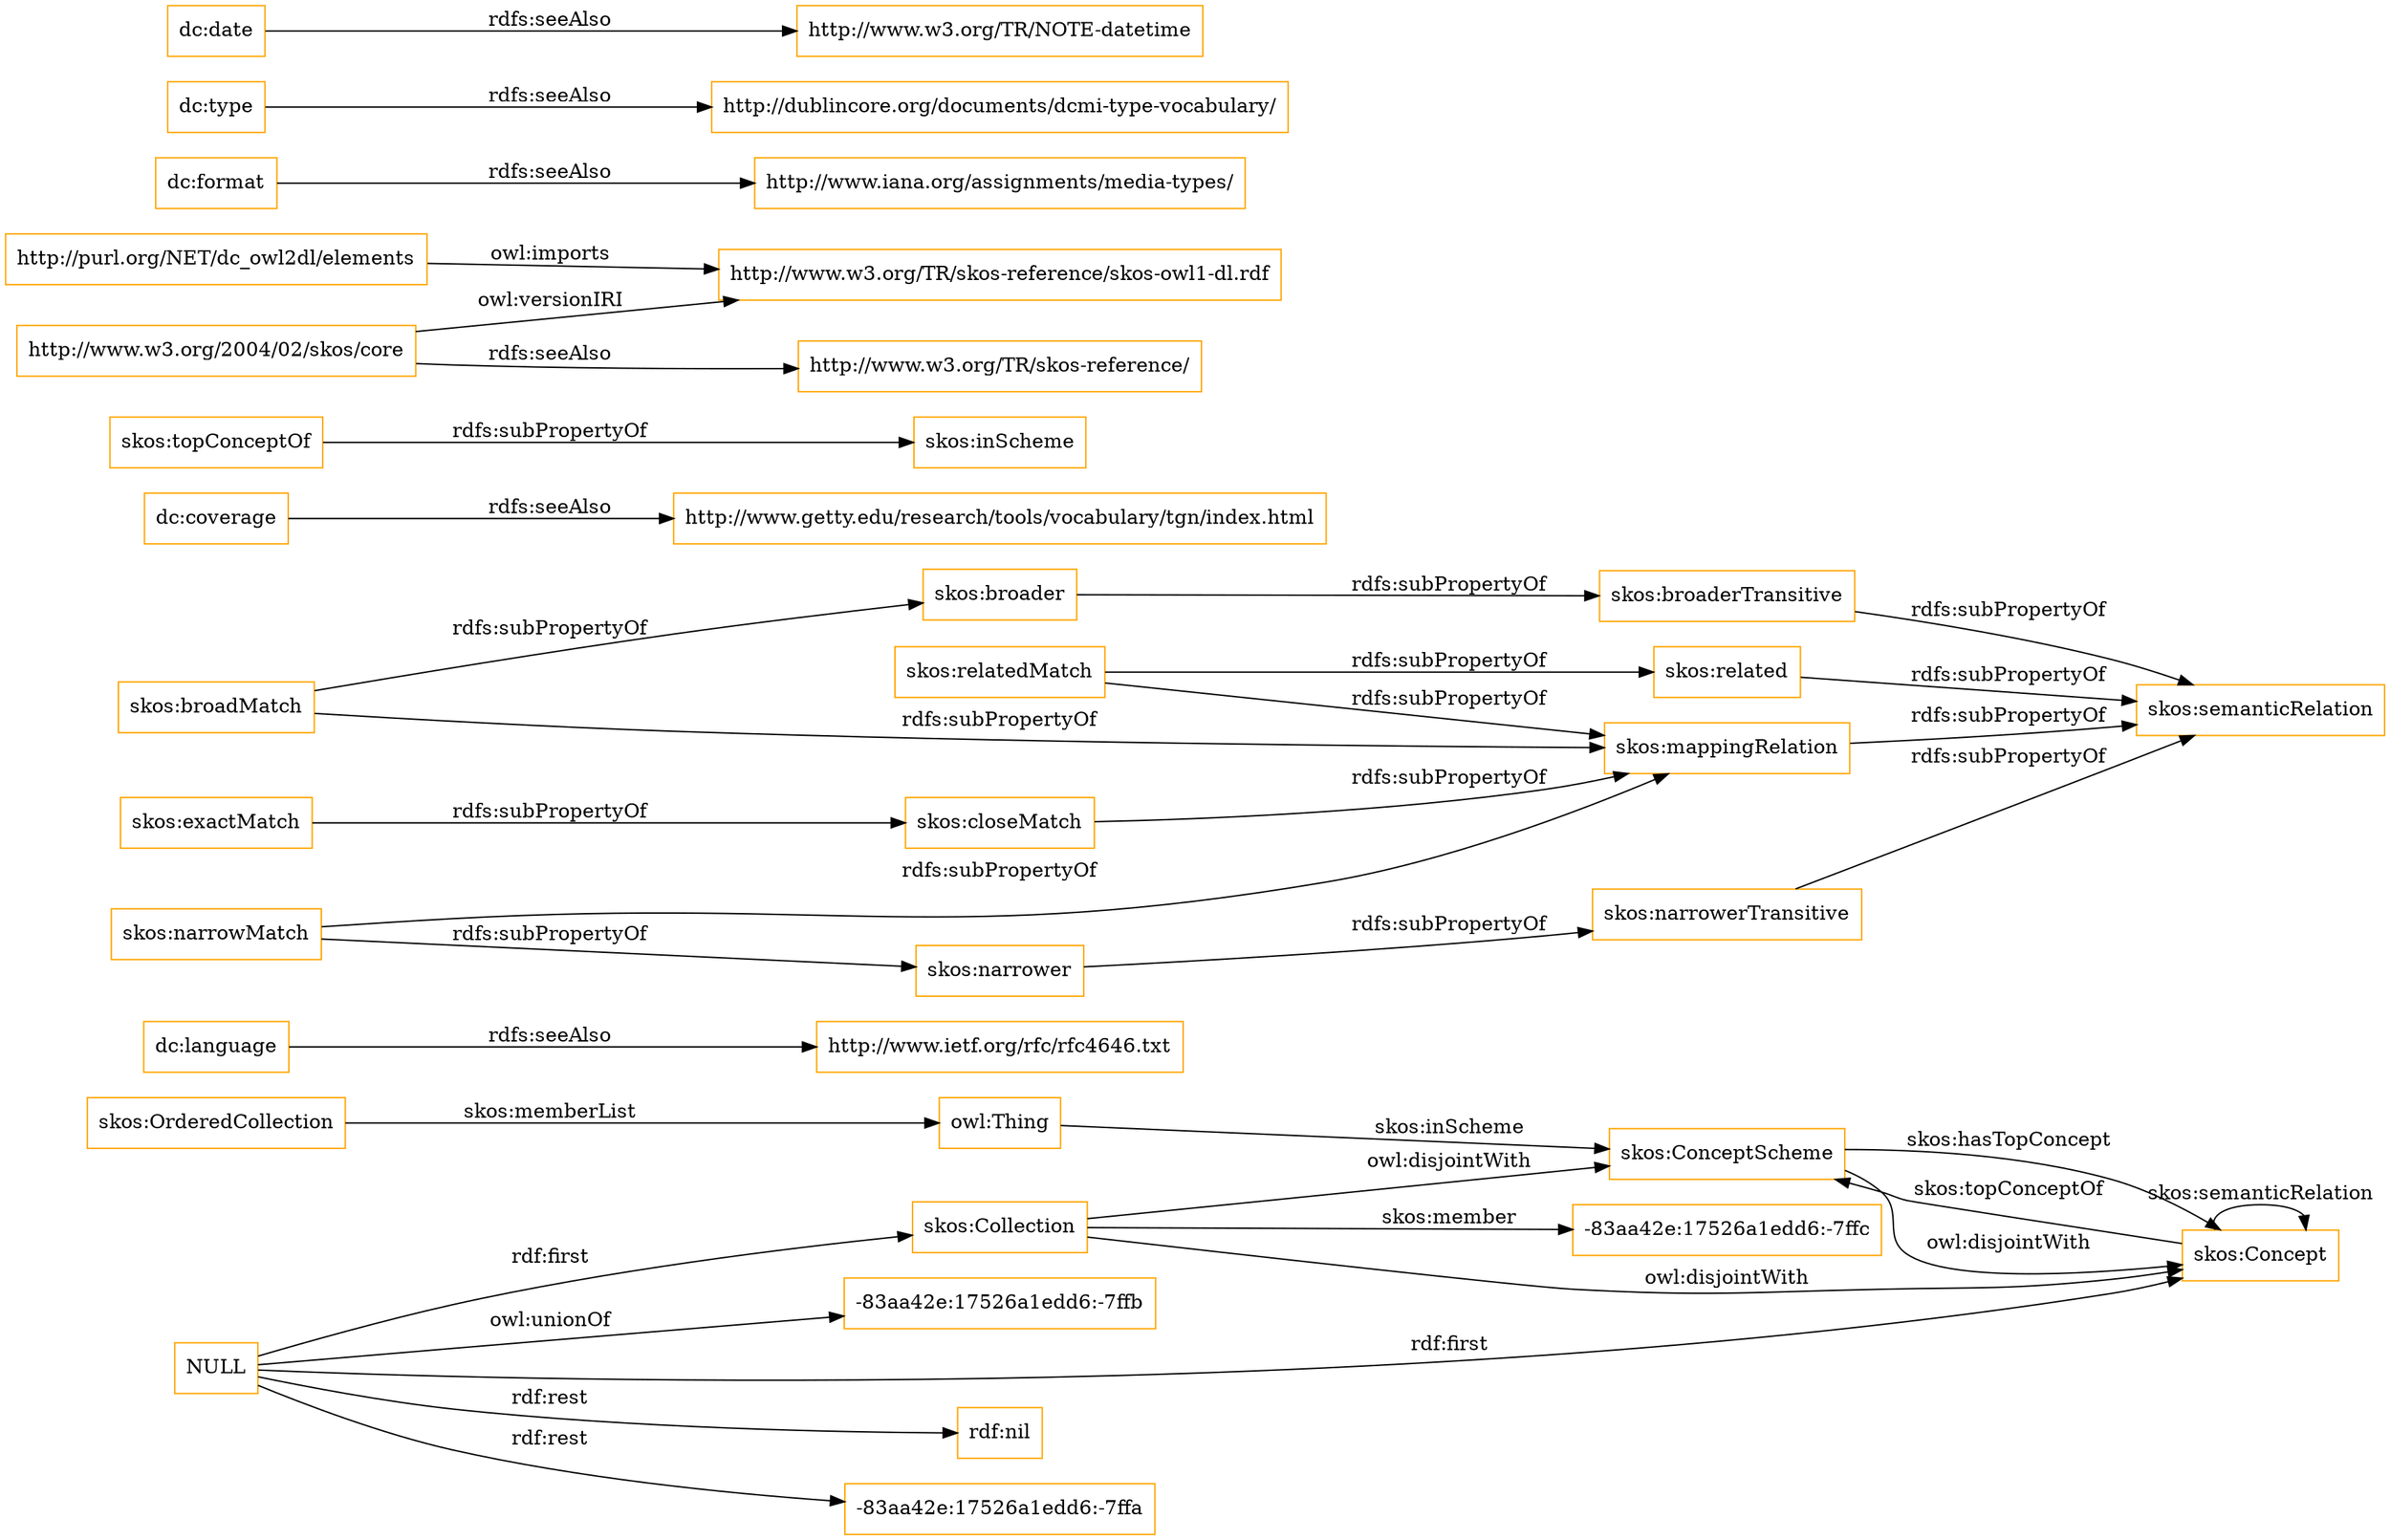 digraph ar2dtool_diagram { 
rankdir=LR;
size="1501"
node [shape = rectangle, color="orange"]; "-83aa42e:17526a1edd6:-7ffc" "skos:OrderedCollection" "skos:Collection" "skos:ConceptScheme" "skos:Concept" ; /*classes style*/
	"dc:language" -> "http://www.ietf.org/rfc/rfc4646.txt" [ label = "rdfs:seeAlso" ];
	"NULL" -> "rdf:nil" [ label = "rdf:rest" ];
	"NULL" -> "skos:Collection" [ label = "rdf:first" ];
	"NULL" -> "-83aa42e:17526a1edd6:-7ffa" [ label = "rdf:rest" ];
	"NULL" -> "skos:Concept" [ label = "rdf:first" ];
	"NULL" -> "-83aa42e:17526a1edd6:-7ffb" [ label = "owl:unionOf" ];
	"skos:closeMatch" -> "skos:mappingRelation" [ label = "rdfs:subPropertyOf" ];
	"dc:coverage" -> "http://www.getty.edu/research/tools/vocabulary/tgn/index.html" [ label = "rdfs:seeAlso" ];
	"skos:relatedMatch" -> "skos:related" [ label = "rdfs:subPropertyOf" ];
	"skos:relatedMatch" -> "skos:mappingRelation" [ label = "rdfs:subPropertyOf" ];
	"skos:ConceptScheme" -> "skos:Concept" [ label = "owl:disjointWith" ];
	"skos:related" -> "skos:semanticRelation" [ label = "rdfs:subPropertyOf" ];
	"skos:topConceptOf" -> "skos:inScheme" [ label = "rdfs:subPropertyOf" ];
	"skos:broadMatch" -> "skos:broader" [ label = "rdfs:subPropertyOf" ];
	"skos:broadMatch" -> "skos:mappingRelation" [ label = "rdfs:subPropertyOf" ];
	"http://purl.org/NET/dc_owl2dl/elements" -> "http://www.w3.org/TR/skos-reference/skos-owl1-dl.rdf" [ label = "owl:imports" ];
	"skos:exactMatch" -> "skos:closeMatch" [ label = "rdfs:subPropertyOf" ];
	"dc:format" -> "http://www.iana.org/assignments/media-types/" [ label = "rdfs:seeAlso" ];
	"skos:broaderTransitive" -> "skos:semanticRelation" [ label = "rdfs:subPropertyOf" ];
	"dc:type" -> "http://dublincore.org/documents/dcmi-type-vocabulary/" [ label = "rdfs:seeAlso" ];
	"skos:broader" -> "skos:broaderTransitive" [ label = "rdfs:subPropertyOf" ];
	"skos:mappingRelation" -> "skos:semanticRelation" [ label = "rdfs:subPropertyOf" ];
	"http://www.w3.org/2004/02/skos/core" -> "http://www.w3.org/TR/skos-reference/skos-owl1-dl.rdf" [ label = "owl:versionIRI" ];
	"http://www.w3.org/2004/02/skos/core" -> "http://www.w3.org/TR/skos-reference/" [ label = "rdfs:seeAlso" ];
	"skos:Collection" -> "skos:ConceptScheme" [ label = "owl:disjointWith" ];
	"skos:Collection" -> "skos:Concept" [ label = "owl:disjointWith" ];
	"skos:narrowMatch" -> "skos:narrower" [ label = "rdfs:subPropertyOf" ];
	"skos:narrowMatch" -> "skos:mappingRelation" [ label = "rdfs:subPropertyOf" ];
	"skos:narrower" -> "skos:narrowerTransitive" [ label = "rdfs:subPropertyOf" ];
	"dc:date" -> "http://www.w3.org/TR/NOTE-datetime" [ label = "rdfs:seeAlso" ];
	"skos:narrowerTransitive" -> "skos:semanticRelation" [ label = "rdfs:subPropertyOf" ];
	"skos:OrderedCollection" -> "owl:Thing" [ label = "skos:memberList" ];
	"skos:Concept" -> "skos:ConceptScheme" [ label = "skos:topConceptOf" ];
	"skos:Concept" -> "skos:Concept" [ label = "skos:semanticRelation" ];
	"skos:Collection" -> "-83aa42e:17526a1edd6:-7ffc" [ label = "skos:member" ];
	"skos:ConceptScheme" -> "skos:Concept" [ label = "skos:hasTopConcept" ];
	"owl:Thing" -> "skos:ConceptScheme" [ label = "skos:inScheme" ];

}
